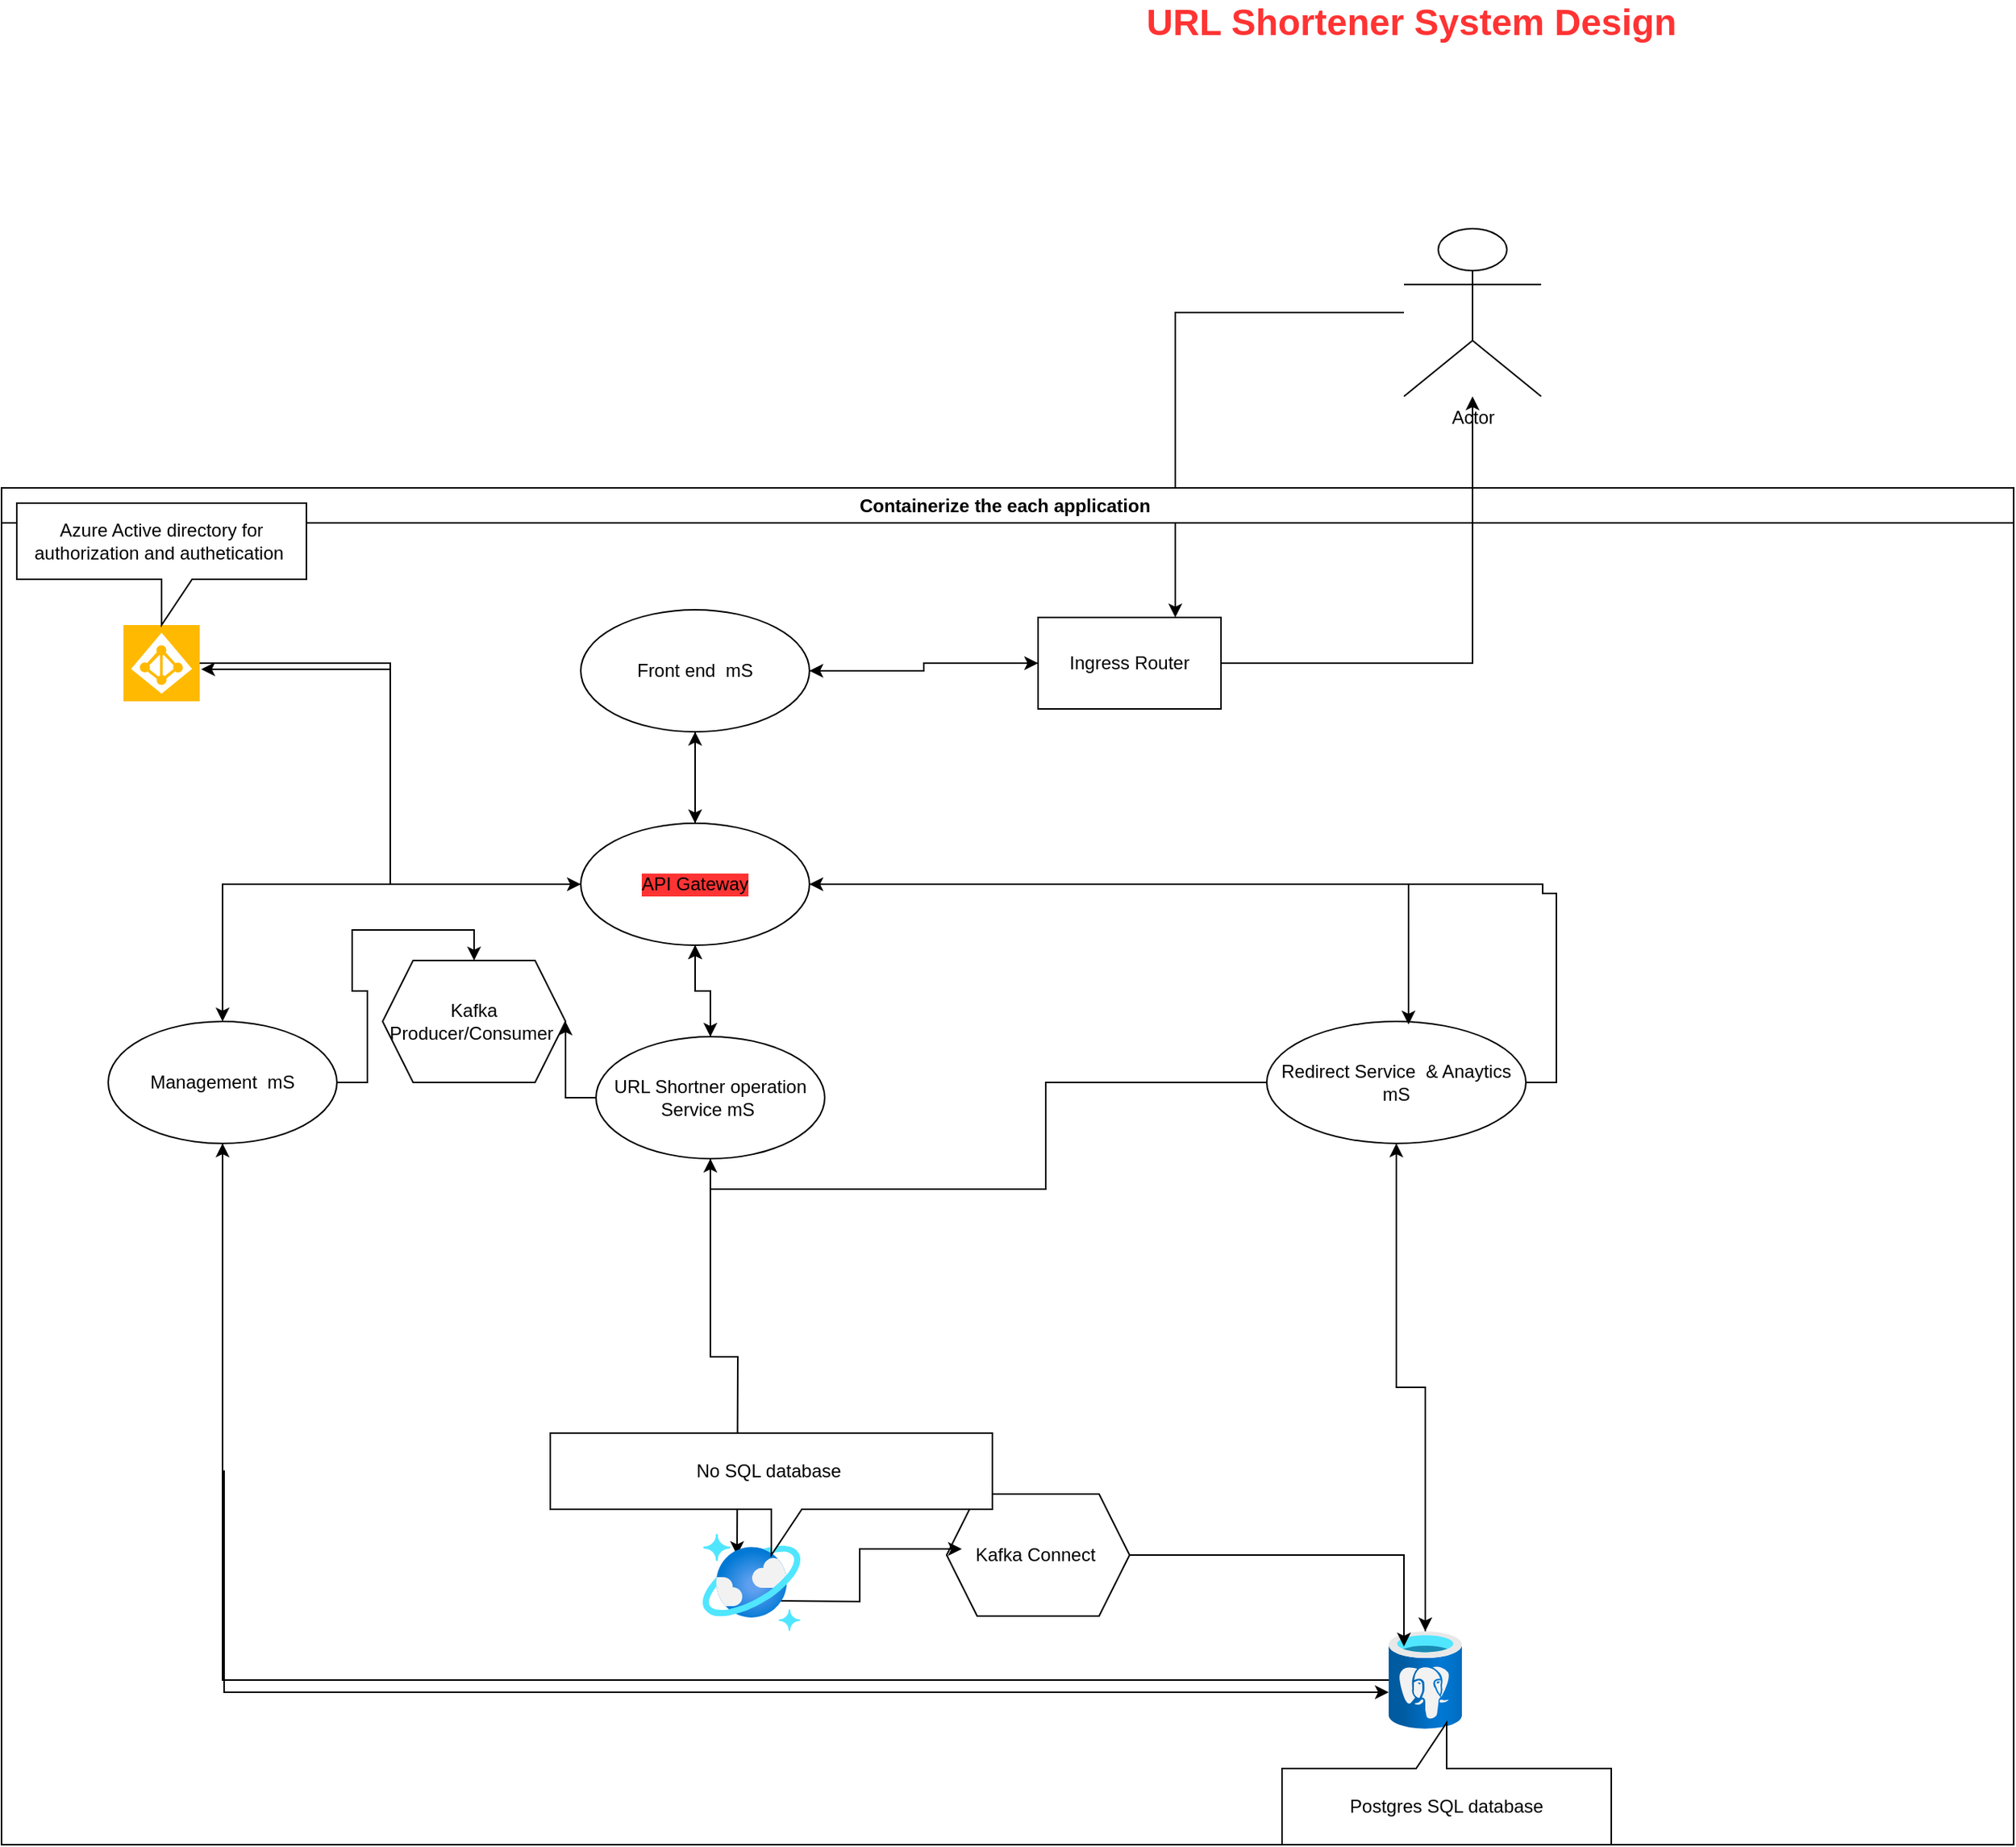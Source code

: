 <mxfile version="24.7.12">
  <diagram name="Page-1" id="yc6pehvF2CLMLfL9GZNC">
    <mxGraphModel dx="1783" dy="1722" grid="1" gridSize="10" guides="1" tooltips="1" connect="1" arrows="1" fold="1" page="1" pageScale="1" pageWidth="850" pageHeight="1100" math="0" shadow="0">
      <root>
        <mxCell id="0" />
        <mxCell id="1" parent="0" />
        <mxCell id="QIxN9s75tHoBSEOhxKrL-115" style="edgeStyle=orthogonalEdgeStyle;rounded=0;orthogonalLoop=1;jettySize=auto;html=1;entryX=0.75;entryY=0;entryDx=0;entryDy=0;" edge="1" parent="1" source="QIxN9s75tHoBSEOhxKrL-2" target="QIxN9s75tHoBSEOhxKrL-105">
          <mxGeometry relative="1" as="geometry">
            <mxPoint x="310" y="-70" as="targetPoint" />
          </mxGeometry>
        </mxCell>
        <mxCell id="QIxN9s75tHoBSEOhxKrL-2" value="Actor" style="shape=umlActor;verticalLabelPosition=bottom;verticalAlign=top;html=1;outlineConnect=0;" vertex="1" parent="1">
          <mxGeometry x="340" y="-280" width="90" height="110" as="geometry" />
        </mxCell>
        <mxCell id="QIxN9s75tHoBSEOhxKrL-12" value="Containerize the each application&amp;nbsp;" style="swimlane;whiteSpace=wrap;html=1;" vertex="1" parent="1">
          <mxGeometry x="-580" y="-110" width="1320" height="890" as="geometry" />
        </mxCell>
        <mxCell id="QIxN9s75tHoBSEOhxKrL-47" value="" style="edgeStyle=orthogonalEdgeStyle;rounded=0;orthogonalLoop=1;jettySize=auto;html=1;" edge="1" parent="QIxN9s75tHoBSEOhxKrL-12" source="QIxN9s75tHoBSEOhxKrL-9">
          <mxGeometry relative="1" as="geometry">
            <mxPoint x="482.5" y="700" as="targetPoint" />
          </mxGeometry>
        </mxCell>
        <mxCell id="QIxN9s75tHoBSEOhxKrL-84" style="edgeStyle=orthogonalEdgeStyle;rounded=0;orthogonalLoop=1;jettySize=auto;html=1;entryX=0.5;entryY=1;entryDx=0;entryDy=0;" edge="1" parent="QIxN9s75tHoBSEOhxKrL-12" source="QIxN9s75tHoBSEOhxKrL-9" target="QIxN9s75tHoBSEOhxKrL-6">
          <mxGeometry relative="1" as="geometry" />
        </mxCell>
        <mxCell id="QIxN9s75tHoBSEOhxKrL-87" style="edgeStyle=orthogonalEdgeStyle;rounded=0;orthogonalLoop=1;jettySize=auto;html=1;" edge="1" parent="QIxN9s75tHoBSEOhxKrL-12" source="QIxN9s75tHoBSEOhxKrL-11" target="QIxN9s75tHoBSEOhxKrL-35">
          <mxGeometry relative="1" as="geometry">
            <mxPoint x="640" y="610" as="targetPoint" />
          </mxGeometry>
        </mxCell>
        <mxCell id="QIxN9s75tHoBSEOhxKrL-11" value="Redirect Service&amp;nbsp; &amp;amp; Anaytics mS" style="ellipse;whiteSpace=wrap;html=1;" vertex="1" parent="QIxN9s75tHoBSEOhxKrL-12">
          <mxGeometry x="830" y="350" width="170" height="80" as="geometry" />
        </mxCell>
        <mxCell id="QIxN9s75tHoBSEOhxKrL-88" style="edgeStyle=orthogonalEdgeStyle;rounded=0;orthogonalLoop=1;jettySize=auto;html=1;" edge="1" parent="QIxN9s75tHoBSEOhxKrL-12" source="QIxN9s75tHoBSEOhxKrL-35" target="QIxN9s75tHoBSEOhxKrL-11">
          <mxGeometry relative="1" as="geometry" />
        </mxCell>
        <mxCell id="QIxN9s75tHoBSEOhxKrL-130" style="edgeStyle=orthogonalEdgeStyle;rounded=0;orthogonalLoop=1;jettySize=auto;html=1;entryX=0.5;entryY=1;entryDx=0;entryDy=0;" edge="1" parent="QIxN9s75tHoBSEOhxKrL-12" source="QIxN9s75tHoBSEOhxKrL-35" target="QIxN9s75tHoBSEOhxKrL-23">
          <mxGeometry relative="1" as="geometry">
            <mxPoint x="934" y="960" as="targetPoint" />
          </mxGeometry>
        </mxCell>
        <mxCell id="QIxN9s75tHoBSEOhxKrL-35" value="" style="image;aspect=fixed;html=1;points=[];align=center;fontSize=12;image=img/lib/azure2/databases/Azure_Database_PostgreSQL_Server.svg;" vertex="1" parent="QIxN9s75tHoBSEOhxKrL-12">
          <mxGeometry x="910" y="750" width="48" height="64" as="geometry" />
        </mxCell>
        <mxCell id="QIxN9s75tHoBSEOhxKrL-131" style="edgeStyle=orthogonalEdgeStyle;rounded=0;orthogonalLoop=1;jettySize=auto;html=1;entryX=0.208;entryY=0.156;entryDx=0;entryDy=0;entryPerimeter=0;" edge="1" parent="QIxN9s75tHoBSEOhxKrL-12" source="QIxN9s75tHoBSEOhxKrL-62" target="QIxN9s75tHoBSEOhxKrL-35">
          <mxGeometry relative="1" as="geometry">
            <mxPoint x="800" y="700" as="targetPoint" />
          </mxGeometry>
        </mxCell>
        <mxCell id="QIxN9s75tHoBSEOhxKrL-62" value="Kafka Connect&amp;nbsp;" style="shape=hexagon;perimeter=hexagonPerimeter2;whiteSpace=wrap;html=1;fixedSize=1;" vertex="1" parent="QIxN9s75tHoBSEOhxKrL-12">
          <mxGeometry x="620" y="660" width="120" height="80" as="geometry" />
        </mxCell>
        <mxCell id="QIxN9s75tHoBSEOhxKrL-73" style="edgeStyle=orthogonalEdgeStyle;rounded=0;orthogonalLoop=1;jettySize=auto;html=1;entryX=0.083;entryY=0.45;entryDx=0;entryDy=0;entryPerimeter=0;" edge="1" parent="QIxN9s75tHoBSEOhxKrL-12" target="QIxN9s75tHoBSEOhxKrL-62">
          <mxGeometry relative="1" as="geometry">
            <mxPoint x="505" y="730" as="sourcePoint" />
          </mxGeometry>
        </mxCell>
        <mxCell id="QIxN9s75tHoBSEOhxKrL-104" style="edgeStyle=orthogonalEdgeStyle;rounded=0;orthogonalLoop=1;jettySize=auto;html=1;entryX=0.5;entryY=0;entryDx=0;entryDy=0;" edge="1" parent="QIxN9s75tHoBSEOhxKrL-12" source="QIxN9s75tHoBSEOhxKrL-6" target="QIxN9s75tHoBSEOhxKrL-23">
          <mxGeometry relative="1" as="geometry" />
        </mxCell>
        <mxCell id="QIxN9s75tHoBSEOhxKrL-6" value="API Gateway" style="ellipse;whiteSpace=wrap;html=1;labelBackgroundColor=#FF3333;" vertex="1" parent="QIxN9s75tHoBSEOhxKrL-12">
          <mxGeometry x="380" y="220" width="150" height="80" as="geometry" />
        </mxCell>
        <mxCell id="QIxN9s75tHoBSEOhxKrL-13" style="edgeStyle=orthogonalEdgeStyle;rounded=0;orthogonalLoop=1;jettySize=auto;html=1;entryX=0.5;entryY=0;entryDx=0;entryDy=0;" edge="1" parent="QIxN9s75tHoBSEOhxKrL-12" source="QIxN9s75tHoBSEOhxKrL-6" target="QIxN9s75tHoBSEOhxKrL-9">
          <mxGeometry relative="1" as="geometry" />
        </mxCell>
        <mxCell id="QIxN9s75tHoBSEOhxKrL-82" style="edgeStyle=orthogonalEdgeStyle;rounded=0;orthogonalLoop=1;jettySize=auto;html=1;entryX=0.547;entryY=0.025;entryDx=0;entryDy=0;entryPerimeter=0;" edge="1" parent="QIxN9s75tHoBSEOhxKrL-12" source="QIxN9s75tHoBSEOhxKrL-6" target="QIxN9s75tHoBSEOhxKrL-11">
          <mxGeometry relative="1" as="geometry" />
        </mxCell>
        <mxCell id="QIxN9s75tHoBSEOhxKrL-85" style="edgeStyle=orthogonalEdgeStyle;rounded=0;orthogonalLoop=1;jettySize=auto;html=1;" edge="1" parent="QIxN9s75tHoBSEOhxKrL-12" source="QIxN9s75tHoBSEOhxKrL-9" target="QIxN9s75tHoBSEOhxKrL-6">
          <mxGeometry relative="1" as="geometry" />
        </mxCell>
        <mxCell id="QIxN9s75tHoBSEOhxKrL-107" style="edgeStyle=orthogonalEdgeStyle;rounded=0;orthogonalLoop=1;jettySize=auto;html=1;entryX=0;entryY=0.5;entryDx=0;entryDy=0;" edge="1" parent="QIxN9s75tHoBSEOhxKrL-12" source="QIxN9s75tHoBSEOhxKrL-1" target="QIxN9s75tHoBSEOhxKrL-105">
          <mxGeometry relative="1" as="geometry" />
        </mxCell>
        <mxCell id="QIxN9s75tHoBSEOhxKrL-1" value="Front end&amp;nbsp; mS" style="ellipse;whiteSpace=wrap;html=1;" vertex="1" parent="QIxN9s75tHoBSEOhxKrL-12">
          <mxGeometry x="380" y="80" width="150" height="80" as="geometry" />
        </mxCell>
        <mxCell id="QIxN9s75tHoBSEOhxKrL-8" style="edgeStyle=orthogonalEdgeStyle;rounded=0;orthogonalLoop=1;jettySize=auto;html=1;" edge="1" parent="QIxN9s75tHoBSEOhxKrL-12" source="QIxN9s75tHoBSEOhxKrL-1" target="QIxN9s75tHoBSEOhxKrL-6">
          <mxGeometry relative="1" as="geometry" />
        </mxCell>
        <mxCell id="QIxN9s75tHoBSEOhxKrL-10" style="edgeStyle=orthogonalEdgeStyle;rounded=0;orthogonalLoop=1;jettySize=auto;html=1;entryX=0.5;entryY=1;entryDx=0;entryDy=0;" edge="1" parent="QIxN9s75tHoBSEOhxKrL-12" source="QIxN9s75tHoBSEOhxKrL-6" target="QIxN9s75tHoBSEOhxKrL-1">
          <mxGeometry relative="1" as="geometry" />
        </mxCell>
        <mxCell id="QIxN9s75tHoBSEOhxKrL-92" value="" style="edgeStyle=orthogonalEdgeStyle;rounded=0;orthogonalLoop=1;jettySize=auto;html=1;entryX=0.5;entryY=1;entryDx=0;entryDy=0;" edge="1" parent="QIxN9s75tHoBSEOhxKrL-12" source="QIxN9s75tHoBSEOhxKrL-11" target="QIxN9s75tHoBSEOhxKrL-9">
          <mxGeometry relative="1" as="geometry">
            <mxPoint x="220" y="290" as="sourcePoint" />
            <mxPoint x="-155" y="200" as="targetPoint" />
          </mxGeometry>
        </mxCell>
        <mxCell id="QIxN9s75tHoBSEOhxKrL-137" style="edgeStyle=orthogonalEdgeStyle;rounded=0;orthogonalLoop=1;jettySize=auto;html=1;entryX=1;entryY=0.5;entryDx=0;entryDy=0;" edge="1" parent="QIxN9s75tHoBSEOhxKrL-12" source="QIxN9s75tHoBSEOhxKrL-9" target="QIxN9s75tHoBSEOhxKrL-134">
          <mxGeometry relative="1" as="geometry" />
        </mxCell>
        <mxCell id="QIxN9s75tHoBSEOhxKrL-9" value="URL Shortner operation Service mS&amp;nbsp;" style="ellipse;whiteSpace=wrap;html=1;" vertex="1" parent="QIxN9s75tHoBSEOhxKrL-12">
          <mxGeometry x="390" y="360" width="150" height="80" as="geometry" />
        </mxCell>
        <mxCell id="QIxN9s75tHoBSEOhxKrL-126" style="edgeStyle=orthogonalEdgeStyle;rounded=0;orthogonalLoop=1;jettySize=auto;html=1;" edge="1" parent="QIxN9s75tHoBSEOhxKrL-12" source="QIxN9s75tHoBSEOhxKrL-23">
          <mxGeometry relative="1" as="geometry">
            <mxPoint x="910" y="790" as="targetPoint" />
            <Array as="points">
              <mxPoint x="145" y="645" />
              <mxPoint x="146" y="645" />
            </Array>
          </mxGeometry>
        </mxCell>
        <mxCell id="QIxN9s75tHoBSEOhxKrL-135" style="edgeStyle=orthogonalEdgeStyle;rounded=0;orthogonalLoop=1;jettySize=auto;html=1;entryX=0.5;entryY=0;entryDx=0;entryDy=0;" edge="1" parent="QIxN9s75tHoBSEOhxKrL-12" source="QIxN9s75tHoBSEOhxKrL-23" target="QIxN9s75tHoBSEOhxKrL-134">
          <mxGeometry relative="1" as="geometry" />
        </mxCell>
        <mxCell id="QIxN9s75tHoBSEOhxKrL-23" value="Management&amp;nbsp; mS" style="ellipse;whiteSpace=wrap;html=1;" vertex="1" parent="QIxN9s75tHoBSEOhxKrL-12">
          <mxGeometry x="70" y="350" width="150" height="80" as="geometry" />
        </mxCell>
        <mxCell id="QIxN9s75tHoBSEOhxKrL-97" style="edgeStyle=orthogonalEdgeStyle;rounded=0;orthogonalLoop=1;jettySize=auto;html=1;entryX=1;entryY=0.5;entryDx=0;entryDy=0;" edge="1" parent="QIxN9s75tHoBSEOhxKrL-12" source="QIxN9s75tHoBSEOhxKrL-11" target="QIxN9s75tHoBSEOhxKrL-6">
          <mxGeometry relative="1" as="geometry">
            <mxPoint x="1010" y="180" as="targetPoint" />
            <Array as="points">
              <mxPoint x="1020" y="390" />
              <mxPoint x="1020" y="266" />
              <mxPoint x="1011" y="266" />
              <mxPoint x="1011" y="260" />
            </Array>
          </mxGeometry>
        </mxCell>
        <mxCell id="QIxN9s75tHoBSEOhxKrL-101" style="edgeStyle=orthogonalEdgeStyle;rounded=0;orthogonalLoop=1;jettySize=auto;html=1;entryX=0;entryY=0.5;entryDx=0;entryDy=0;" edge="1" parent="QIxN9s75tHoBSEOhxKrL-12" source="QIxN9s75tHoBSEOhxKrL-98" target="QIxN9s75tHoBSEOhxKrL-6">
          <mxGeometry relative="1" as="geometry" />
        </mxCell>
        <mxCell id="QIxN9s75tHoBSEOhxKrL-98" value="" style="image;sketch=0;aspect=fixed;html=1;points=[];align=center;fontSize=12;image=img/lib/mscae/Azure_AD_Identity_Protection.svg;" vertex="1" parent="QIxN9s75tHoBSEOhxKrL-12">
          <mxGeometry x="80" y="90" width="50" height="50" as="geometry" />
        </mxCell>
        <mxCell id="QIxN9s75tHoBSEOhxKrL-99" style="edgeStyle=orthogonalEdgeStyle;rounded=0;orthogonalLoop=1;jettySize=auto;html=1;entryX=1.02;entryY=0.58;entryDx=0;entryDy=0;entryPerimeter=0;" edge="1" parent="QIxN9s75tHoBSEOhxKrL-12" source="QIxN9s75tHoBSEOhxKrL-6" target="QIxN9s75tHoBSEOhxKrL-98">
          <mxGeometry relative="1" as="geometry" />
        </mxCell>
        <mxCell id="QIxN9s75tHoBSEOhxKrL-103" value="Azure Active directory for authorization and authetication&amp;nbsp;" style="shape=callout;whiteSpace=wrap;html=1;perimeter=calloutPerimeter;" vertex="1" parent="QIxN9s75tHoBSEOhxKrL-12">
          <mxGeometry x="10" y="10" width="190" height="80" as="geometry" />
        </mxCell>
        <mxCell id="QIxN9s75tHoBSEOhxKrL-105" value="Ingress Router" style="rounded=0;whiteSpace=wrap;html=1;" vertex="1" parent="QIxN9s75tHoBSEOhxKrL-12">
          <mxGeometry x="680" y="85" width="120" height="60" as="geometry" />
        </mxCell>
        <mxCell id="QIxN9s75tHoBSEOhxKrL-116" style="edgeStyle=orthogonalEdgeStyle;rounded=0;orthogonalLoop=1;jettySize=auto;html=1;" edge="1" parent="QIxN9s75tHoBSEOhxKrL-12" source="QIxN9s75tHoBSEOhxKrL-105" target="QIxN9s75tHoBSEOhxKrL-1">
          <mxGeometry relative="1" as="geometry" />
        </mxCell>
        <mxCell id="QIxN9s75tHoBSEOhxKrL-132" value="" style="image;aspect=fixed;html=1;points=[];align=center;fontSize=12;image=img/lib/azure2/databases/Azure_Cosmos_DB.svg;" vertex="1" parent="QIxN9s75tHoBSEOhxKrL-12">
          <mxGeometry x="460" y="686" width="64" height="64" as="geometry" />
        </mxCell>
        <mxCell id="QIxN9s75tHoBSEOhxKrL-134" value="Kafka Producer/Consumer&amp;nbsp;" style="shape=hexagon;perimeter=hexagonPerimeter2;whiteSpace=wrap;html=1;fixedSize=1;" vertex="1" parent="QIxN9s75tHoBSEOhxKrL-12">
          <mxGeometry x="250" y="310" width="120" height="80" as="geometry" />
        </mxCell>
        <mxCell id="QIxN9s75tHoBSEOhxKrL-139" value="No SQL database&amp;nbsp;" style="shape=callout;whiteSpace=wrap;html=1;perimeter=calloutPerimeter;direction=east;" vertex="1" parent="QIxN9s75tHoBSEOhxKrL-12">
          <mxGeometry x="360" y="620" width="290" height="80" as="geometry" />
        </mxCell>
        <mxCell id="QIxN9s75tHoBSEOhxKrL-140" value="Postgres SQL database" style="shape=callout;whiteSpace=wrap;html=1;perimeter=calloutPerimeter;direction=west;" vertex="1" parent="QIxN9s75tHoBSEOhxKrL-12">
          <mxGeometry x="840" y="810" width="216" height="80" as="geometry" />
        </mxCell>
        <mxCell id="QIxN9s75tHoBSEOhxKrL-108" style="edgeStyle=orthogonalEdgeStyle;rounded=0;orthogonalLoop=1;jettySize=auto;html=1;" edge="1" parent="1" source="QIxN9s75tHoBSEOhxKrL-105" target="QIxN9s75tHoBSEOhxKrL-2">
          <mxGeometry relative="1" as="geometry" />
        </mxCell>
        <mxCell id="QIxN9s75tHoBSEOhxKrL-138" value="URL Shortener System Design" style="text;html=1;align=center;verticalAlign=middle;whiteSpace=wrap;rounded=0;fontSize=24;fontStyle=1;fontColor=#FF3333;" vertex="1" parent="1">
          <mxGeometry x="170" y="-430" width="350" height="30" as="geometry" />
        </mxCell>
      </root>
    </mxGraphModel>
  </diagram>
</mxfile>
